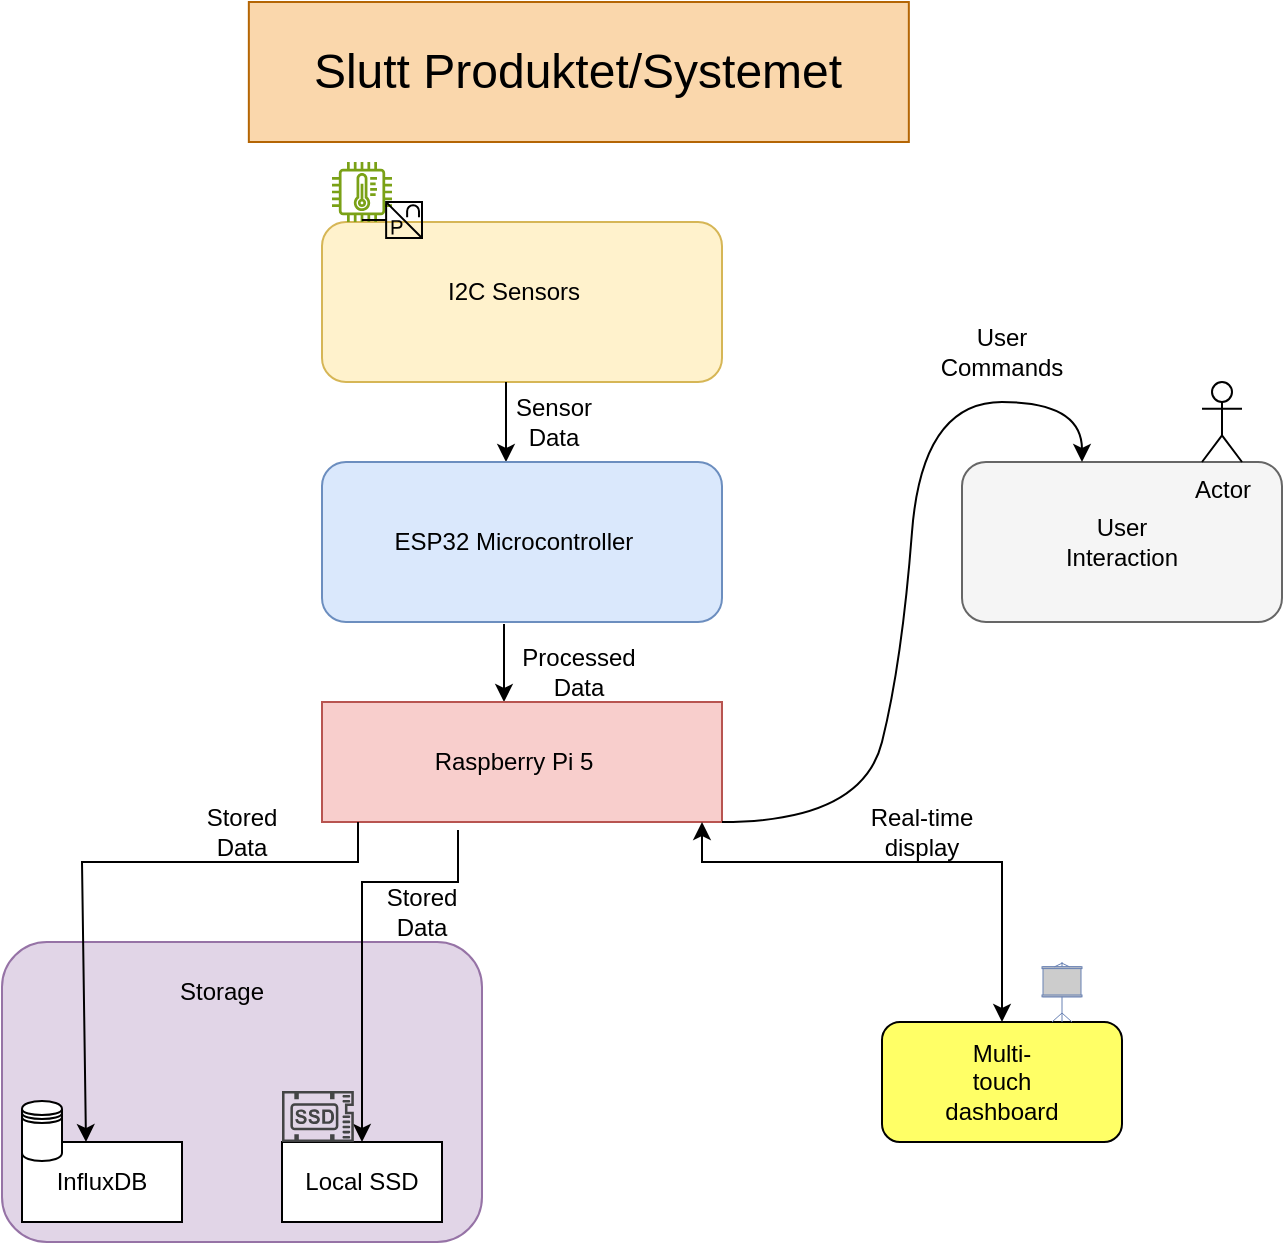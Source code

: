 <mxfile version="26.1.3">
  <diagram name="Page-1" id="_I7uEkAzOgdE-0GnaQGP">
    <mxGraphModel dx="1301" dy="707" grid="0" gridSize="10" guides="1" tooltips="1" connect="1" arrows="1" fold="1" page="1" pageScale="1" pageWidth="850" pageHeight="1100" math="0" shadow="0">
      <root>
        <mxCell id="0" />
        <mxCell id="1" parent="0" />
        <mxCell id="BwwECi_1TPFcPrx5lDiG-1" value="" style="rounded=1;whiteSpace=wrap;html=1;fillColor=#fff2cc;strokeColor=#d6b656;" parent="1" vertex="1">
          <mxGeometry x="240" y="120" width="200" height="80" as="geometry" />
        </mxCell>
        <mxCell id="BwwECi_1TPFcPrx5lDiG-2" value="I2C Sensors" style="text;html=1;align=center;verticalAlign=middle;whiteSpace=wrap;rounded=0;" parent="1" vertex="1">
          <mxGeometry x="255.92" y="140" width="160" height="30" as="geometry" />
        </mxCell>
        <mxCell id="BwwECi_1TPFcPrx5lDiG-3" value="" style="endArrow=classic;html=1;rounded=0;exitX=0.46;exitY=1;exitDx=0;exitDy=0;exitPerimeter=0;" parent="1" source="BwwECi_1TPFcPrx5lDiG-1" edge="1">
          <mxGeometry width="50" height="50" relative="1" as="geometry">
            <mxPoint x="360" y="230" as="sourcePoint" />
            <mxPoint x="332" y="240" as="targetPoint" />
          </mxGeometry>
        </mxCell>
        <mxCell id="BwwECi_1TPFcPrx5lDiG-5" value="" style="rounded=1;whiteSpace=wrap;html=1;fillColor=#dae8fc;strokeColor=#6c8ebf;" parent="1" vertex="1">
          <mxGeometry x="240" y="240" width="200" height="80" as="geometry" />
        </mxCell>
        <mxCell id="BwwECi_1TPFcPrx5lDiG-6" value="ESP32 Microcontroller" style="text;html=1;align=center;verticalAlign=middle;whiteSpace=wrap;rounded=0;" parent="1" vertex="1">
          <mxGeometry x="265.92" y="255" width="140" height="50" as="geometry" />
        </mxCell>
        <mxCell id="BwwECi_1TPFcPrx5lDiG-7" value="" style="endArrow=classic;html=1;rounded=0;exitX=0.455;exitY=1.013;exitDx=0;exitDy=0;exitPerimeter=0;" parent="1" source="BwwECi_1TPFcPrx5lDiG-5" edge="1">
          <mxGeometry width="50" height="50" relative="1" as="geometry">
            <mxPoint x="340" y="400" as="sourcePoint" />
            <mxPoint x="331" y="360" as="targetPoint" />
          </mxGeometry>
        </mxCell>
        <mxCell id="BwwECi_1TPFcPrx5lDiG-8" value="" style="rounded=0;whiteSpace=wrap;html=1;fillColor=#f8cecc;strokeColor=#b85450;" parent="1" vertex="1">
          <mxGeometry x="240" y="360" width="200" height="60" as="geometry" />
        </mxCell>
        <mxCell id="BwwECi_1TPFcPrx5lDiG-9" value="Raspberry Pi 5" style="text;html=1;align=center;verticalAlign=middle;whiteSpace=wrap;rounded=0;" parent="1" vertex="1">
          <mxGeometry x="285.92" y="375" width="100" height="30" as="geometry" />
        </mxCell>
        <mxCell id="BwwECi_1TPFcPrx5lDiG-11" value="" style="rounded=1;whiteSpace=wrap;html=1;fillColor=#e1d5e7;strokeColor=#9673a6;" parent="1" vertex="1">
          <mxGeometry x="80" y="480" width="240" height="150" as="geometry" />
        </mxCell>
        <mxCell id="BwwECi_1TPFcPrx5lDiG-12" value="" style="rounded=0;whiteSpace=wrap;html=1;" parent="1" vertex="1">
          <mxGeometry x="90" y="580" width="80" height="40" as="geometry" />
        </mxCell>
        <mxCell id="BwwECi_1TPFcPrx5lDiG-13" value="" style="rounded=0;whiteSpace=wrap;html=1;" parent="1" vertex="1">
          <mxGeometry x="220" y="580" width="80" height="40" as="geometry" />
        </mxCell>
        <mxCell id="BwwECi_1TPFcPrx5lDiG-14" value="InfluxDB" style="text;html=1;align=center;verticalAlign=middle;whiteSpace=wrap;rounded=0;" parent="1" vertex="1">
          <mxGeometry x="100" y="585" width="60" height="30" as="geometry" />
        </mxCell>
        <mxCell id="BwwECi_1TPFcPrx5lDiG-15" value="Local SSD" style="text;html=1;align=center;verticalAlign=middle;whiteSpace=wrap;rounded=0;" parent="1" vertex="1">
          <mxGeometry x="230" y="585" width="60" height="30" as="geometry" />
        </mxCell>
        <mxCell id="BwwECi_1TPFcPrx5lDiG-18" value="" style="endArrow=classic;html=1;rounded=0;entryX=0.4;entryY=0;entryDx=0;entryDy=0;entryPerimeter=0;" parent="1" target="BwwECi_1TPFcPrx5lDiG-12" edge="1">
          <mxGeometry width="50" height="50" relative="1" as="geometry">
            <mxPoint x="258" y="420" as="sourcePoint" />
            <mxPoint x="120" y="460" as="targetPoint" />
            <Array as="points">
              <mxPoint x="258" y="440" />
              <mxPoint x="120" y="440" />
            </Array>
          </mxGeometry>
        </mxCell>
        <mxCell id="BwwECi_1TPFcPrx5lDiG-19" value="Stored Data" style="text;html=1;align=center;verticalAlign=middle;whiteSpace=wrap;rounded=0;" parent="1" vertex="1">
          <mxGeometry x="170" y="410" width="60" height="30" as="geometry" />
        </mxCell>
        <mxCell id="BwwECi_1TPFcPrx5lDiG-21" value="Stored Data" style="text;html=1;align=center;verticalAlign=middle;whiteSpace=wrap;rounded=0;" parent="1" vertex="1">
          <mxGeometry x="260" y="450" width="60" height="30" as="geometry" />
        </mxCell>
        <mxCell id="BwwECi_1TPFcPrx5lDiG-22" value="" style="endArrow=classic;html=1;rounded=0;exitX=0.09;exitY=1.067;exitDx=0;exitDy=0;exitPerimeter=0;entryX=0.5;entryY=0;entryDx=0;entryDy=0;" parent="1" target="BwwECi_1TPFcPrx5lDiG-13" edge="1">
          <mxGeometry width="50" height="50" relative="1" as="geometry">
            <mxPoint x="308" y="424" as="sourcePoint" />
            <mxPoint x="172" y="580" as="targetPoint" />
            <Array as="points">
              <mxPoint x="308" y="450" />
              <mxPoint x="260" y="450" />
            </Array>
          </mxGeometry>
        </mxCell>
        <mxCell id="BwwECi_1TPFcPrx5lDiG-25" value="" style="rounded=1;whiteSpace=wrap;html=1;fillColor=#FFFF66;" parent="1" vertex="1">
          <mxGeometry x="520" y="520" width="120" height="60" as="geometry" />
        </mxCell>
        <mxCell id="BwwECi_1TPFcPrx5lDiG-26" value="Multi-touch dashboard" style="text;html=1;align=center;verticalAlign=middle;whiteSpace=wrap;rounded=0;" parent="1" vertex="1">
          <mxGeometry x="550" y="535" width="60" height="30" as="geometry" />
        </mxCell>
        <mxCell id="BwwECi_1TPFcPrx5lDiG-29" value="Real-time display" style="text;html=1;align=center;verticalAlign=middle;whiteSpace=wrap;rounded=0;" parent="1" vertex="1">
          <mxGeometry x="510" y="410" width="60" height="30" as="geometry" />
        </mxCell>
        <mxCell id="BwwECi_1TPFcPrx5lDiG-32" value="Storage" style="text;html=1;align=center;verticalAlign=middle;whiteSpace=wrap;rounded=0;" parent="1" vertex="1">
          <mxGeometry x="160" y="490" width="60" height="30" as="geometry" />
        </mxCell>
        <mxCell id="BwwECi_1TPFcPrx5lDiG-33" value="" style="sketch=0;pointerEvents=1;shadow=0;dashed=0;html=1;strokeColor=none;fillColor=#434445;aspect=fixed;labelPosition=center;verticalLabelPosition=bottom;verticalAlign=top;align=center;outlineConnect=0;shape=mxgraph.vvd.ssd;" parent="1" vertex="1">
          <mxGeometry x="220" y="554.5" width="35.92" height="25.5" as="geometry" />
        </mxCell>
        <mxCell id="BwwECi_1TPFcPrx5lDiG-34" value="" style="shape=datastore;whiteSpace=wrap;html=1;" parent="1" vertex="1">
          <mxGeometry x="90" y="559.5" width="20" height="30" as="geometry" />
        </mxCell>
        <mxCell id="BwwECi_1TPFcPrx5lDiG-42" value="" style="fontColor=#0066CC;verticalAlign=top;verticalLabelPosition=bottom;labelPosition=center;align=center;html=1;outlineConnect=0;fillColor=#CCCCCC;strokeColor=#6881B3;gradientColor=none;gradientDirection=north;strokeWidth=2;shape=mxgraph.networks.video_projector_screen;" parent="1" vertex="1">
          <mxGeometry x="600" y="490" width="20" height="30" as="geometry" />
        </mxCell>
        <mxCell id="BwwECi_1TPFcPrx5lDiG-43" value="" style="rounded=1;whiteSpace=wrap;html=1;fillColor=#f5f5f5;fontColor=#333333;strokeColor=#666666;" parent="1" vertex="1">
          <mxGeometry x="560" y="240" width="160" height="80" as="geometry" />
        </mxCell>
        <mxCell id="BwwECi_1TPFcPrx5lDiG-44" value="User Interaction" style="text;html=1;align=center;verticalAlign=middle;whiteSpace=wrap;rounded=0;" parent="1" vertex="1">
          <mxGeometry x="610" y="265" width="60" height="30" as="geometry" />
        </mxCell>
        <mxCell id="BwwECi_1TPFcPrx5lDiG-45" value="Actor" style="shape=umlActor;verticalLabelPosition=bottom;verticalAlign=top;html=1;outlineConnect=0;" parent="1" vertex="1">
          <mxGeometry x="680" y="200" width="20" height="40" as="geometry" />
        </mxCell>
        <mxCell id="BwwECi_1TPFcPrx5lDiG-46" value="" style="curved=1;endArrow=classic;html=1;rounded=0;exitX=1;exitY=1;exitDx=0;exitDy=0;entryX=0.375;entryY=0;entryDx=0;entryDy=0;entryPerimeter=0;" parent="1" source="BwwECi_1TPFcPrx5lDiG-8" target="BwwECi_1TPFcPrx5lDiG-43" edge="1">
          <mxGeometry width="50" height="50" relative="1" as="geometry">
            <mxPoint x="530" y="390" as="sourcePoint" />
            <mxPoint x="550" y="190" as="targetPoint" />
            <Array as="points">
              <mxPoint x="510" y="420" />
              <mxPoint x="530" y="340" />
              <mxPoint x="540" y="210" />
              <mxPoint x="620" y="210" />
            </Array>
          </mxGeometry>
        </mxCell>
        <mxCell id="BwwECi_1TPFcPrx5lDiG-47" value="User Commands" style="text;html=1;align=center;verticalAlign=middle;whiteSpace=wrap;rounded=0;" parent="1" vertex="1">
          <mxGeometry x="550" y="170" width="60" height="30" as="geometry" />
        </mxCell>
        <mxCell id="BwwECi_1TPFcPrx5lDiG-49" value="" style="sketch=0;outlineConnect=0;fontColor=#232F3E;gradientColor=none;fillColor=#7AA116;strokeColor=none;dashed=0;verticalLabelPosition=bottom;verticalAlign=top;align=center;html=1;fontSize=12;fontStyle=0;aspect=fixed;pointerEvents=1;shape=mxgraph.aws4.iot_thing_temperature_sensor;" parent="1" vertex="1">
          <mxGeometry x="245" y="90" width="30" height="30" as="geometry" />
        </mxCell>
        <mxCell id="BwwECi_1TPFcPrx5lDiG-50" value="" style="verticalLabelPosition=bottom;aspect=fixed;html=1;verticalAlign=top;fillColor=strokeColor;align=center;outlineConnect=0;shape=mxgraph.fluid_power.x11770;points=[[0,0.5,0]]" parent="1" vertex="1">
          <mxGeometry x="259.93" y="110.06" width="30.07" height="17.96" as="geometry" />
        </mxCell>
        <mxCell id="BwwECi_1TPFcPrx5lDiG-51" value="Sensor Data" style="text;html=1;align=center;verticalAlign=middle;whiteSpace=wrap;rounded=0;" parent="1" vertex="1">
          <mxGeometry x="325.92" y="205" width="60" height="30" as="geometry" />
        </mxCell>
        <mxCell id="BwwECi_1TPFcPrx5lDiG-52" value="Processed Data" style="text;html=1;align=center;verticalAlign=middle;whiteSpace=wrap;rounded=0;" parent="1" vertex="1">
          <mxGeometry x="330.92" y="330" width="75" height="30" as="geometry" />
        </mxCell>
        <mxCell id="-YOW0ayj7KMNFAMAeEhP-2" value="" style="endArrow=classic;startArrow=classic;html=1;rounded=0;" edge="1" parent="1">
          <mxGeometry width="50" height="50" relative="1" as="geometry">
            <mxPoint x="580" y="520" as="sourcePoint" />
            <mxPoint x="430" y="420" as="targetPoint" />
            <Array as="points">
              <mxPoint x="580" y="440" />
              <mxPoint x="430" y="440" />
            </Array>
          </mxGeometry>
        </mxCell>
        <mxCell id="-YOW0ayj7KMNFAMAeEhP-5" value="&lt;font style=&quot;font-size: 24px;&quot;&gt;Slutt Produktet/Systemet&lt;/font&gt;" style="text;html=1;align=center;verticalAlign=middle;whiteSpace=wrap;rounded=0;fillColor=#fad7ac;strokeColor=#b46504;" vertex="1" parent="1">
          <mxGeometry x="203.42" y="10" width="330" height="70" as="geometry" />
        </mxCell>
      </root>
    </mxGraphModel>
  </diagram>
</mxfile>

